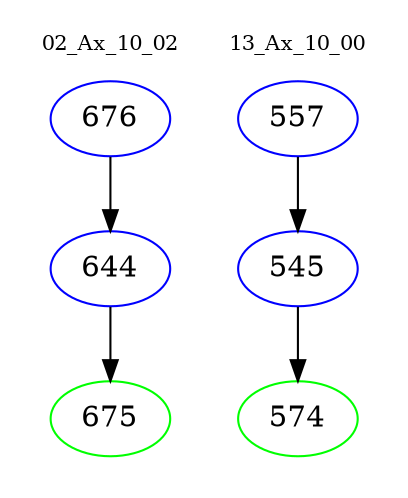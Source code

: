 digraph{
subgraph cluster_0 {
color = white
label = "02_Ax_10_02";
fontsize=10;
T0_676 [label="676", color="blue"]
T0_676 -> T0_644 [color="black"]
T0_644 [label="644", color="blue"]
T0_644 -> T0_675 [color="black"]
T0_675 [label="675", color="green"]
}
subgraph cluster_1 {
color = white
label = "13_Ax_10_00";
fontsize=10;
T1_557 [label="557", color="blue"]
T1_557 -> T1_545 [color="black"]
T1_545 [label="545", color="blue"]
T1_545 -> T1_574 [color="black"]
T1_574 [label="574", color="green"]
}
}
